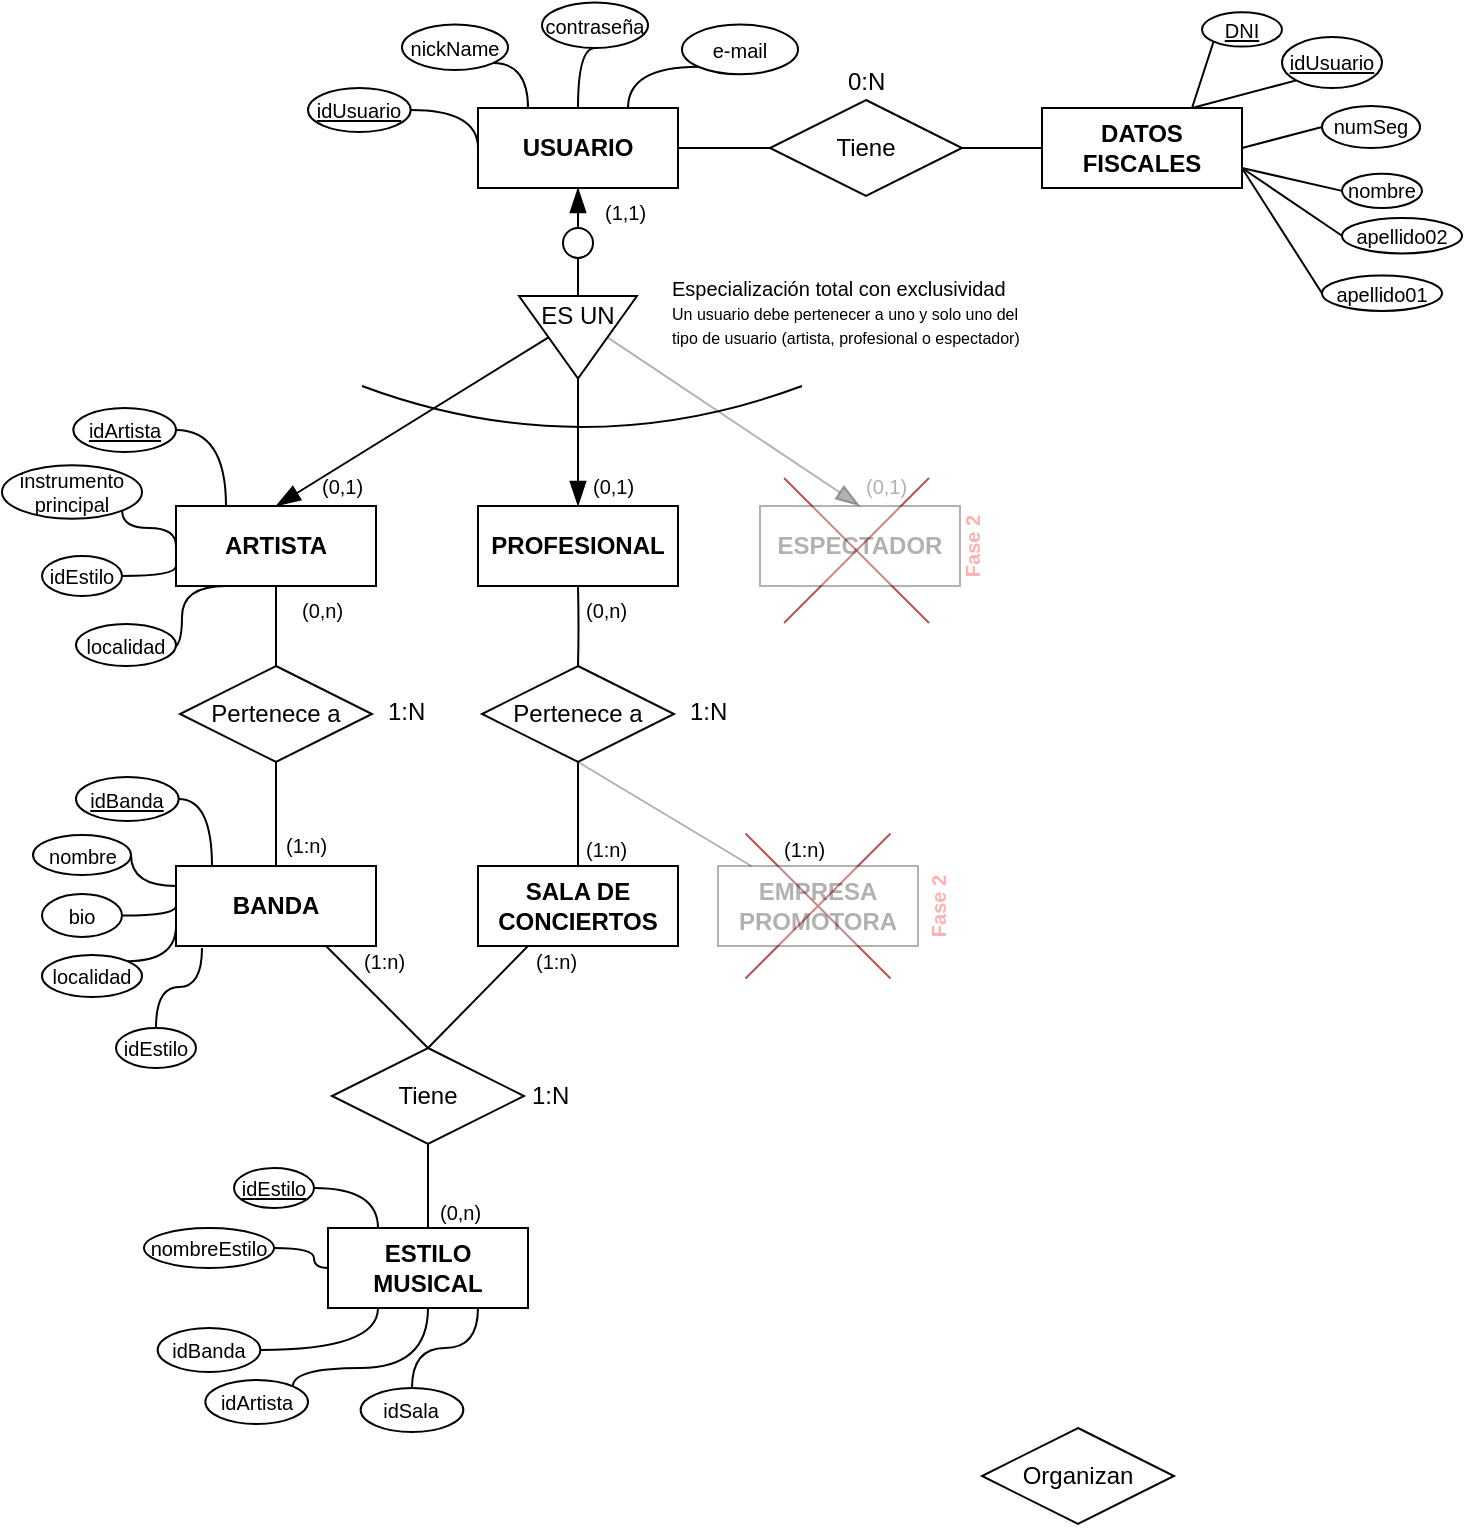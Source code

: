 <mxfile version="14.4.3" type="device"><diagram id="kA73rq3UbrbrJ2y4WX36" name="Página-1"><mxGraphModel dx="1086" dy="816" grid="1" gridSize="10" guides="1" tooltips="1" connect="1" arrows="1" fold="1" page="1" pageScale="1" pageWidth="827" pageHeight="1169" math="0" shadow="0"><root><mxCell id="0"/><mxCell id="1" parent="0"/><mxCell id="zawhq5DKMASF1Zy-AZzC-4" value="" style="shape=umlDestroy;strokeColor=#b85450;fillColor=#FF0000;strokeWidth=1;" parent="1" vertex="1"><mxGeometry x="401" y="255" width="72.5" height="72.5" as="geometry"/></mxCell><mxCell id="z0fIPWM9tn7xFBzED4TF-22" value="" style="shape=umlDestroy;strokeColor=#b85450;fillColor=#FF0000;strokeWidth=1;" parent="1" vertex="1"><mxGeometry x="381.75" y="432.75" width="72.5" height="72.5" as="geometry"/></mxCell><mxCell id="zDfjt7TRRJ79SVTRpYC5-22" value="" style="edgeStyle=orthogonalEdgeStyle;orthogonalLoop=1;jettySize=auto;html=1;endArrow=none;endFill=0;startArrow=blockThin;startFill=1;endSize=10;startSize=10;entryX=0.5;entryY=0;entryDx=0;entryDy=0;rounded=0;" parent="1" source="zDfjt7TRRJ79SVTRpYC5-2" target="5ZUB5LzsXJFcUnH5BHxF-18" edge="1"><mxGeometry relative="1" as="geometry"><mxPoint x="298" y="160" as="targetPoint"/></mxGeometry></mxCell><mxCell id="5ZUB5LzsXJFcUnH5BHxF-34" value="" style="edgeStyle=none;curved=1;orthogonalLoop=1;jettySize=auto;html=1;startArrow=none;startFill=0;startSize=10;endArrow=none;endFill=0;endSize=10;fontSize=10;" parent="1" source="zDfjt7TRRJ79SVTRpYC5-2" target="5ZUB5LzsXJFcUnH5BHxF-33" edge="1"><mxGeometry relative="1" as="geometry"/></mxCell><mxCell id="zDfjt7TRRJ79SVTRpYC5-2" value="USUARIO" style="whiteSpace=wrap;html=1;align=center;fontStyle=1" parent="1" vertex="1"><mxGeometry x="248" y="70" width="100" height="40" as="geometry"/></mxCell><mxCell id="zDfjt7TRRJ79SVTRpYC5-12" style="edgeStyle=orthogonalEdgeStyle;curved=1;orthogonalLoop=1;jettySize=auto;html=1;exitX=1;exitY=0.5;exitDx=0;exitDy=0;entryX=0;entryY=0.5;entryDx=0;entryDy=0;endArrow=none;endFill=0;" parent="1" source="zDfjt7TRRJ79SVTRpYC5-4" target="zDfjt7TRRJ79SVTRpYC5-2" edge="1"><mxGeometry relative="1" as="geometry"/></mxCell><mxCell id="zDfjt7TRRJ79SVTRpYC5-4" value="idUsuario" style="ellipse;whiteSpace=wrap;html=1;align=center;fontStyle=4;fontSize=10;" parent="1" vertex="1"><mxGeometry x="163" y="60" width="51.33" height="22" as="geometry"/></mxCell><mxCell id="zDfjt7TRRJ79SVTRpYC5-11" style="edgeStyle=orthogonalEdgeStyle;orthogonalLoop=1;jettySize=auto;html=1;exitX=1;exitY=1;exitDx=0;exitDy=0;entryX=0.25;entryY=0;entryDx=0;entryDy=0;endArrow=none;endFill=0;curved=1;" parent="1" source="zDfjt7TRRJ79SVTRpYC5-5" target="zDfjt7TRRJ79SVTRpYC5-2" edge="1"><mxGeometry relative="1" as="geometry"/></mxCell><mxCell id="zDfjt7TRRJ79SVTRpYC5-5" value="nickName" style="ellipse;whiteSpace=wrap;html=1;align=center;fontStyle=0;fontSize=10;" parent="1" vertex="1"><mxGeometry x="210" y="28.29" width="53" height="22.71" as="geometry"/></mxCell><mxCell id="zDfjt7TRRJ79SVTRpYC5-13" style="edgeStyle=orthogonalEdgeStyle;curved=1;orthogonalLoop=1;jettySize=auto;html=1;exitX=0.5;exitY=1;exitDx=0;exitDy=0;entryX=0.5;entryY=0;entryDx=0;entryDy=0;endArrow=none;endFill=0;" parent="1" source="zDfjt7TRRJ79SVTRpYC5-6" target="zDfjt7TRRJ79SVTRpYC5-2" edge="1"><mxGeometry relative="1" as="geometry"/></mxCell><mxCell id="zDfjt7TRRJ79SVTRpYC5-6" value="contraseña" style="ellipse;whiteSpace=wrap;html=1;align=center;fontStyle=0;fontSize=10;" parent="1" vertex="1"><mxGeometry x="280" y="17.29" width="53" height="22.71" as="geometry"/></mxCell><mxCell id="zDfjt7TRRJ79SVTRpYC5-14" style="edgeStyle=orthogonalEdgeStyle;curved=1;orthogonalLoop=1;jettySize=auto;html=1;exitX=0;exitY=1;exitDx=0;exitDy=0;entryX=0.75;entryY=0;entryDx=0;entryDy=0;endArrow=none;endFill=0;" parent="1" source="zDfjt7TRRJ79SVTRpYC5-10" target="zDfjt7TRRJ79SVTRpYC5-2" edge="1"><mxGeometry relative="1" as="geometry"/></mxCell><mxCell id="zDfjt7TRRJ79SVTRpYC5-10" value="e-mail" style="ellipse;whiteSpace=wrap;html=1;align=center;fontStyle=0;fontSize=10;" parent="1" vertex="1"><mxGeometry x="350" y="28.29" width="58" height="24.86" as="geometry"/></mxCell><mxCell id="zDfjt7TRRJ79SVTRpYC5-34" value="" style="edgeStyle=orthogonalEdgeStyle;curved=1;sketch=0;jumpStyle=sharp;orthogonalLoop=1;jettySize=auto;html=1;shadow=0;endArrow=none;endFill=0;" parent="1" source="zDfjt7TRRJ79SVTRpYC5-15" target="zDfjt7TRRJ79SVTRpYC5-31" edge="1"><mxGeometry relative="1" as="geometry"/></mxCell><mxCell id="zDfjt7TRRJ79SVTRpYC5-15" value="ARTISTA" style="whiteSpace=wrap;html=1;align=center;fontStyle=1" parent="1" vertex="1"><mxGeometry x="97" y="269" width="100" height="40" as="geometry"/></mxCell><mxCell id="z0fIPWM9tn7xFBzED4TF-3" style="edgeStyle=orthogonalEdgeStyle;orthogonalLoop=1;jettySize=auto;html=1;entryX=1;entryY=0.5;entryDx=0;entryDy=0;endArrow=none;endFill=0;exitX=0;exitY=0.25;exitDx=0;exitDy=0;curved=1;" parent="1" source="zDfjt7TRRJ79SVTRpYC5-16" target="5ZUB5LzsXJFcUnH5BHxF-48" edge="1"><mxGeometry relative="1" as="geometry"><mxPoint x="130" y="430" as="sourcePoint"/></mxGeometry></mxCell><mxCell id="zDfjt7TRRJ79SVTRpYC5-16" value="BANDA" style="whiteSpace=wrap;html=1;align=center;fontStyle=1" parent="1" vertex="1"><mxGeometry x="97" y="449" width="100" height="40" as="geometry"/></mxCell><mxCell id="zDfjt7TRRJ79SVTRpYC5-18" value="PROFESIONAL" style="whiteSpace=wrap;html=1;align=center;fontStyle=1" parent="1" vertex="1"><mxGeometry x="248" y="269" width="100" height="40" as="geometry"/></mxCell><mxCell id="zDfjt7TRRJ79SVTRpYC5-20" value="ESPECTADOR" style="whiteSpace=wrap;html=1;align=center;fontStyle=1;opacity=30;textOpacity=30;" parent="1" vertex="1"><mxGeometry x="389" y="269" width="100" height="40" as="geometry"/></mxCell><mxCell id="zDfjt7TRRJ79SVTRpYC5-23" value="" style="orthogonalLoop=1;jettySize=auto;html=1;endArrow=blockThin;endFill=1;jumpStyle=sharp;rounded=0;exitX=0;exitY=0;exitDx=29.5;exitDy=0;exitPerimeter=0;endSize=10;" parent="1" source="5ZUB5LzsXJFcUnH5BHxF-9" target="zDfjt7TRRJ79SVTRpYC5-18" edge="1"><mxGeometry relative="1" as="geometry"><mxPoint x="298" y="213.0" as="sourcePoint"/></mxGeometry></mxCell><mxCell id="zDfjt7TRRJ79SVTRpYC5-25" style="orthogonalLoop=1;jettySize=auto;html=1;endArrow=blockThin;endFill=1;exitX=0;exitY=0;exitDx=14.75;exitDy=20.65;jumpStyle=sharp;rounded=0;entryX=0.5;entryY=0;entryDx=0;entryDy=0;exitPerimeter=0;endSize=10;textOpacity=30;opacity=30;" parent="1" source="5ZUB5LzsXJFcUnH5BHxF-9" target="zDfjt7TRRJ79SVTRpYC5-20" edge="1"><mxGeometry relative="1" as="geometry"><mxPoint x="298" y="213.0" as="sourcePoint"/></mxGeometry></mxCell><mxCell id="zDfjt7TRRJ79SVTRpYC5-26" style="orthogonalLoop=1;jettySize=auto;html=1;endArrow=blockThin;endFill=1;jumpStyle=sharp;rounded=0;entryX=0.5;entryY=0;entryDx=0;entryDy=0;exitX=0;exitY=0;exitDx=44.25;exitDy=20.65;exitPerimeter=0;endSize=10;" parent="1" source="5ZUB5LzsXJFcUnH5BHxF-9" target="zDfjt7TRRJ79SVTRpYC5-15" edge="1"><mxGeometry relative="1" as="geometry"><mxPoint x="270" y="199" as="sourcePoint"/></mxGeometry></mxCell><mxCell id="zDfjt7TRRJ79SVTRpYC5-35" value="" style="edgeStyle=orthogonalEdgeStyle;curved=1;sketch=0;jumpStyle=sharp;orthogonalLoop=1;jettySize=auto;html=1;shadow=0;endArrow=none;endFill=0;" parent="1" source="zDfjt7TRRJ79SVTRpYC5-31" target="zDfjt7TRRJ79SVTRpYC5-16" edge="1"><mxGeometry relative="1" as="geometry"/></mxCell><mxCell id="zDfjt7TRRJ79SVTRpYC5-31" value="Pertenece a" style="shape=rhombus;perimeter=rhombusPerimeter;whiteSpace=wrap;html=1;align=center;gradientColor=none;" parent="1" vertex="1"><mxGeometry x="99" y="349" width="96" height="48" as="geometry"/></mxCell><mxCell id="zDfjt7TRRJ79SVTRpYC5-36" value="1:N" style="text;strokeColor=none;fillColor=none;spacingLeft=4;spacingRight=4;overflow=hidden;rotatable=0;points=[[0,0.5],[1,0.5]];portConstraint=eastwest;fontSize=12;" parent="1" vertex="1"><mxGeometry x="197" y="358" width="40" height="30" as="geometry"/></mxCell><mxCell id="zDfjt7TRRJ79SVTRpYC5-48" value="" style="edgeStyle=none;rounded=0;sketch=0;jumpStyle=sharp;orthogonalLoop=1;jettySize=auto;html=1;shadow=0;endArrow=none;endFill=0;fontSize=10;" parent="1" source="zDfjt7TRRJ79SVTRpYC5-37" target="zDfjt7TRRJ79SVTRpYC5-15" edge="1"><mxGeometry relative="1" as="geometry"/></mxCell><mxCell id="zDfjt7TRRJ79SVTRpYC5-37" value="(0,n)" style="text;strokeColor=none;fillColor=none;spacingLeft=4;spacingRight=4;overflow=hidden;rotatable=0;points=[[0,0.5],[1,0.5]];portConstraint=eastwest;fontSize=10;" parent="1" vertex="1"><mxGeometry x="154" y="309" width="40" height="30" as="geometry"/></mxCell><mxCell id="zDfjt7TRRJ79SVTRpYC5-38" value="(1:n)" style="text;strokeColor=none;fillColor=none;spacingLeft=4;spacingRight=4;overflow=hidden;rotatable=0;points=[[0,0.5],[1,0.5]];portConstraint=eastwest;fontSize=10;" parent="1" vertex="1"><mxGeometry x="146" y="426.5" width="40" height="30" as="geometry"/></mxCell><mxCell id="zDfjt7TRRJ79SVTRpYC5-39" value="" style="edgeStyle=orthogonalEdgeStyle;curved=1;sketch=0;jumpStyle=sharp;orthogonalLoop=1;jettySize=auto;html=1;shadow=0;endArrow=none;endFill=0;" parent="1" target="zDfjt7TRRJ79SVTRpYC5-42" edge="1"><mxGeometry relative="1" as="geometry"><mxPoint x="298" y="309" as="sourcePoint"/></mxGeometry></mxCell><mxCell id="z0fIPWM9tn7xFBzED4TF-18" style="edgeStyle=none;rounded=0;orthogonalLoop=1;jettySize=auto;html=1;exitX=0.25;exitY=1;exitDx=0;exitDy=0;endArrow=none;endFill=0;entryX=0.5;entryY=0;entryDx=0;entryDy=0;" parent="1" source="zDfjt7TRRJ79SVTRpYC5-40" target="z0fIPWM9tn7xFBzED4TF-15" edge="1"><mxGeometry relative="1" as="geometry"/></mxCell><mxCell id="zDfjt7TRRJ79SVTRpYC5-40" value="SALA DE CONCIERTOS" style="whiteSpace=wrap;html=1;align=center;fontStyle=1" parent="1" vertex="1"><mxGeometry x="248" y="449" width="100" height="40" as="geometry"/></mxCell><mxCell id="zDfjt7TRRJ79SVTRpYC5-41" value="" style="sketch=0;jumpStyle=sharp;orthogonalLoop=1;jettySize=auto;html=1;shadow=0;endArrow=none;endFill=0;rounded=0;exitX=0.5;exitY=1;exitDx=0;exitDy=0;" parent="1" source="zDfjt7TRRJ79SVTRpYC5-42" target="zDfjt7TRRJ79SVTRpYC5-40" edge="1"><mxGeometry relative="1" as="geometry"/></mxCell><mxCell id="zDfjt7TRRJ79SVTRpYC5-42" value="Pertenece a" style="shape=rhombus;perimeter=rhombusPerimeter;whiteSpace=wrap;html=1;align=center;gradientColor=none;" parent="1" vertex="1"><mxGeometry x="250" y="349" width="96" height="48" as="geometry"/></mxCell><mxCell id="zDfjt7TRRJ79SVTRpYC5-43" value="1:N" style="text;strokeColor=none;fillColor=none;spacingLeft=4;spacingRight=4;overflow=hidden;rotatable=0;points=[[0,0.5],[1,0.5]];portConstraint=eastwest;fontSize=12;" parent="1" vertex="1"><mxGeometry x="348" y="358" width="40" height="30" as="geometry"/></mxCell><mxCell id="zDfjt7TRRJ79SVTRpYC5-46" value="" style="edgeStyle=none;rounded=0;sketch=0;jumpStyle=sharp;orthogonalLoop=1;jettySize=auto;html=1;shadow=0;endArrow=none;endFill=0;fontSize=10;" parent="1" source="zDfjt7TRRJ79SVTRpYC5-44" target="zDfjt7TRRJ79SVTRpYC5-18" edge="1"><mxGeometry relative="1" as="geometry"/></mxCell><mxCell id="zDfjt7TRRJ79SVTRpYC5-44" value="(0,n)" style="text;strokeColor=none;fillColor=none;spacingLeft=4;spacingRight=4;overflow=hidden;rotatable=0;points=[[0,0.5],[1,0.5]];portConstraint=eastwest;fontSize=10;" parent="1" vertex="1"><mxGeometry x="296" y="309" width="40" height="30" as="geometry"/></mxCell><mxCell id="zDfjt7TRRJ79SVTRpYC5-45" value="(1:n)" style="text;strokeColor=none;fillColor=none;spacingLeft=4;spacingRight=4;overflow=hidden;rotatable=0;points=[[0,0.5],[1,0.5]];portConstraint=eastwest;fontSize=10;" parent="1" vertex="1"><mxGeometry x="296" y="428.5" width="40" height="30" as="geometry"/></mxCell><mxCell id="5ZUB5LzsXJFcUnH5BHxF-1" value="EMPRESA&lt;br&gt;PROMOTORA" style="whiteSpace=wrap;html=1;align=center;fontStyle=1;textOpacity=30;opacity=30;" parent="1" vertex="1"><mxGeometry x="368" y="449" width="100" height="40" as="geometry"/></mxCell><mxCell id="5ZUB5LzsXJFcUnH5BHxF-2" value="" style="sketch=0;jumpStyle=sharp;orthogonalLoop=1;jettySize=auto;html=1;shadow=0;endArrow=none;endFill=0;exitX=0.5;exitY=1;exitDx=0;exitDy=0;rounded=0;opacity=30;" parent="1" source="zDfjt7TRRJ79SVTRpYC5-42" target="5ZUB5LzsXJFcUnH5BHxF-1" edge="1"><mxGeometry relative="1" as="geometry"><mxPoint x="448" y="397" as="sourcePoint"/></mxGeometry></mxCell><mxCell id="5ZUB5LzsXJFcUnH5BHxF-3" value="(1:n)" style="text;strokeColor=none;fillColor=none;spacingLeft=4;spacingRight=4;overflow=hidden;rotatable=0;points=[[0,0.5],[1,0.5]];portConstraint=eastwest;fontSize=10;" parent="1" vertex="1"><mxGeometry x="395" y="428.5" width="40" height="30" as="geometry"/></mxCell><mxCell id="z0fIPWM9tn7xFBzED4TF-27" style="edgeStyle=orthogonalEdgeStyle;orthogonalLoop=1;jettySize=auto;html=1;exitX=1;exitY=1;exitDx=0;exitDy=0;entryX=0;entryY=0.5;entryDx=0;entryDy=0;endArrow=none;endFill=0;fontSize=10;fontColor=#FF0000;curved=1;" parent="1" source="5ZUB5LzsXJFcUnH5BHxF-12" target="zDfjt7TRRJ79SVTRpYC5-15" edge="1"><mxGeometry relative="1" as="geometry"><Array as="points"><mxPoint x="70" y="280"/><mxPoint x="97" y="280"/></Array></mxGeometry></mxCell><mxCell id="5ZUB5LzsXJFcUnH5BHxF-12" value="instrumento&lt;br&gt;principal" style="ellipse;whiteSpace=wrap;html=1;align=center;fontStyle=0;fontSize=10;" parent="1" vertex="1"><mxGeometry x="10" y="248.65" width="70" height="26.71" as="geometry"/></mxCell><mxCell id="5ZUB5LzsXJFcUnH5BHxF-42" style="orthogonalLoop=1;jettySize=auto;html=1;exitX=0;exitY=0.5;exitDx=0;exitDy=0;entryX=1;entryY=0.75;entryDx=0;entryDy=0;startArrow=none;startFill=0;startSize=10;endArrow=none;endFill=0;endSize=10;fontSize=10;" parent="1" source="5ZUB5LzsXJFcUnH5BHxF-13" target="5ZUB5LzsXJFcUnH5BHxF-31" edge="1"><mxGeometry relative="1" as="geometry"/></mxCell><mxCell id="5ZUB5LzsXJFcUnH5BHxF-13" value="nombre" style="ellipse;whiteSpace=wrap;html=1;align=center;fontStyle=0;fontSize=10;" parent="1" vertex="1"><mxGeometry x="680" y="102.86" width="40" height="17.14" as="geometry"/></mxCell><mxCell id="5ZUB5LzsXJFcUnH5BHxF-44" style="orthogonalLoop=1;jettySize=auto;html=1;exitX=0;exitY=0.5;exitDx=0;exitDy=0;entryX=1;entryY=0.75;entryDx=0;entryDy=0;startArrow=none;startFill=0;startSize=10;endArrow=none;endFill=0;endSize=10;fontSize=10;" parent="1" source="5ZUB5LzsXJFcUnH5BHxF-14" target="5ZUB5LzsXJFcUnH5BHxF-31" edge="1"><mxGeometry relative="1" as="geometry"/></mxCell><mxCell id="5ZUB5LzsXJFcUnH5BHxF-14" value="apellido01" style="ellipse;whiteSpace=wrap;html=1;align=center;fontStyle=0;fontSize=10;" parent="1" vertex="1"><mxGeometry x="670" y="153.79" width="60" height="17.71" as="geometry"/></mxCell><mxCell id="5ZUB5LzsXJFcUnH5BHxF-40" style="orthogonalLoop=1;jettySize=auto;html=1;exitX=0;exitY=1;exitDx=0;exitDy=0;startArrow=none;startFill=0;startSize=10;endArrow=none;endFill=0;endSize=10;fontSize=10;entryX=0.75;entryY=0;entryDx=0;entryDy=0;" parent="1" source="5ZUB5LzsXJFcUnH5BHxF-16" target="5ZUB5LzsXJFcUnH5BHxF-31" edge="1"><mxGeometry relative="1" as="geometry"/></mxCell><mxCell id="5ZUB5LzsXJFcUnH5BHxF-16" value="DNI" style="ellipse;whiteSpace=wrap;html=1;align=center;fontStyle=4;fontSize=10;" parent="1" vertex="1"><mxGeometry x="610" y="22.15" width="40" height="17.14" as="geometry"/></mxCell><mxCell id="5ZUB5LzsXJFcUnH5BHxF-39" style="orthogonalLoop=1;jettySize=auto;html=1;exitX=0;exitY=0.5;exitDx=0;exitDy=0;entryX=1;entryY=0.5;entryDx=0;entryDy=0;startArrow=none;startFill=0;startSize=10;endArrow=none;endFill=0;endSize=10;fontSize=10;" parent="1" source="5ZUB5LzsXJFcUnH5BHxF-17" target="5ZUB5LzsXJFcUnH5BHxF-31" edge="1"><mxGeometry relative="1" as="geometry"/></mxCell><mxCell id="5ZUB5LzsXJFcUnH5BHxF-17" value="numSeg" style="ellipse;whiteSpace=wrap;html=1;align=center;fontStyle=0;fontSize=10;" parent="1" vertex="1"><mxGeometry x="670" y="68.99" width="49.03" height="21.01" as="geometry"/></mxCell><mxCell id="5ZUB5LzsXJFcUnH5BHxF-20" value="" style="edgeStyle=none;rounded=0;orthogonalLoop=1;jettySize=auto;html=1;startArrow=none;startFill=0;startSize=10;endArrow=none;endFill=0;endSize=10;fontSize=10;" parent="1" source="5ZUB5LzsXJFcUnH5BHxF-18" target="5ZUB5LzsXJFcUnH5BHxF-9" edge="1"><mxGeometry relative="1" as="geometry"/></mxCell><mxCell id="5ZUB5LzsXJFcUnH5BHxF-18" value="" style="ellipse;whiteSpace=wrap;html=1;fontSize=10;align=center;" parent="1" vertex="1"><mxGeometry x="290.5" y="130" width="15" height="15" as="geometry"/></mxCell><mxCell id="5ZUB5LzsXJFcUnH5BHxF-23" value="&lt;font style=&quot;font-size: 10px&quot;&gt;Especialización total con exclusividad&lt;/font&gt;&lt;br&gt;&lt;font style=&quot;font-size: 8px ; line-height: 110%&quot;&gt;Un usuario debe pertenecer a uno y solo uno del tipo de usuario (artista, profesional o espectador)&lt;/font&gt;" style="text;strokeColor=none;fillColor=none;spacing=5;spacingTop=0;overflow=hidden;rounded=0;fontSize=10;align=left;whiteSpace=wrap;html=1;" parent="1" vertex="1"><mxGeometry x="340" y="145" width="190" height="50" as="geometry"/></mxCell><mxCell id="5ZUB5LzsXJFcUnH5BHxF-24" value="" style="endArrow=none;html=1;fontSize=10;curved=1;" parent="1" edge="1"><mxGeometry width="50" height="50" relative="1" as="geometry"><mxPoint x="190" y="209" as="sourcePoint"/><mxPoint x="410" y="209" as="targetPoint"/><Array as="points"><mxPoint x="300" y="250"/></Array></mxGeometry></mxCell><mxCell id="5ZUB5LzsXJFcUnH5BHxF-25" value="(0,1)" style="text;strokeColor=none;fillColor=none;spacingLeft=4;spacingRight=4;overflow=hidden;rotatable=0;points=[[0,0.5],[1,0.5]];portConstraint=eastwest;fontSize=10;" parent="1" vertex="1"><mxGeometry x="164" y="247" width="40" height="30" as="geometry"/></mxCell><mxCell id="5ZUB5LzsXJFcUnH5BHxF-26" value="(0,1)" style="text;strokeColor=none;fillColor=none;spacingLeft=4;spacingRight=4;overflow=hidden;rotatable=0;points=[[0,0.5],[1,0.5]];portConstraint=eastwest;fontSize=10;" parent="1" vertex="1"><mxGeometry x="299.5" y="247" width="40" height="30" as="geometry"/></mxCell><mxCell id="5ZUB5LzsXJFcUnH5BHxF-27" value="(0,1)" style="text;strokeColor=none;fillColor=none;spacingLeft=4;spacingRight=4;overflow=hidden;rotatable=0;points=[[0,0.5],[1,0.5]];portConstraint=eastwest;fontSize=10;textOpacity=30;opacity=30;" parent="1" vertex="1"><mxGeometry x="436" y="247" width="40" height="30" as="geometry"/></mxCell><mxCell id="5ZUB5LzsXJFcUnH5BHxF-28" value="(1,1)" style="text;strokeColor=none;fillColor=none;spacingLeft=4;spacingRight=4;overflow=hidden;rotatable=0;points=[[0,0.5],[1,0.5]];portConstraint=eastwest;fontSize=10;" parent="1" vertex="1"><mxGeometry x="305.5" y="110" width="40" height="30" as="geometry"/></mxCell><mxCell id="5ZUB5LzsXJFcUnH5BHxF-29" value="" style="group" parent="1" vertex="1" connectable="0"><mxGeometry x="268.5" y="160" width="59" height="45.3" as="geometry"/></mxCell><mxCell id="5ZUB5LzsXJFcUnH5BHxF-9" value="" style="verticalLabelPosition=bottom;verticalAlign=top;html=1;shape=mxgraph.basic.acute_triangle;dx=0.5;rotation=-180;" parent="5ZUB5LzsXJFcUnH5BHxF-29" vertex="1"><mxGeometry y="4" width="59" height="41.3" as="geometry"/></mxCell><mxCell id="5ZUB5LzsXJFcUnH5BHxF-10" value="ES UN" style="text;strokeColor=none;fillColor=none;spacingLeft=4;spacingRight=4;overflow=hidden;rotatable=0;points=[[0,0.5],[1,0.5]];portConstraint=eastwest;fontSize=12;align=center;" parent="5ZUB5LzsXJFcUnH5BHxF-29" vertex="1"><mxGeometry x="3.5" width="52" height="21" as="geometry"/></mxCell><mxCell id="5ZUB5LzsXJFcUnH5BHxF-43" style="orthogonalLoop=1;jettySize=auto;html=1;exitX=0;exitY=0.5;exitDx=0;exitDy=0;entryX=1;entryY=0.75;entryDx=0;entryDy=0;startArrow=none;startFill=0;startSize=10;endArrow=none;endFill=0;endSize=10;fontSize=10;" parent="1" source="5ZUB5LzsXJFcUnH5BHxF-30" target="5ZUB5LzsXJFcUnH5BHxF-31" edge="1"><mxGeometry relative="1" as="geometry"/></mxCell><mxCell id="5ZUB5LzsXJFcUnH5BHxF-30" value="apellido02" style="ellipse;whiteSpace=wrap;html=1;align=center;fontStyle=0;fontSize=10;" parent="1" vertex="1"><mxGeometry x="680" y="125.0" width="60" height="17.71" as="geometry"/></mxCell><mxCell id="5ZUB5LzsXJFcUnH5BHxF-31" value="DATOS&lt;br&gt;FISCALES" style="whiteSpace=wrap;html=1;align=center;fontStyle=1" parent="1" vertex="1"><mxGeometry x="530" y="70" width="100" height="40" as="geometry"/></mxCell><mxCell id="5ZUB5LzsXJFcUnH5BHxF-35" value="" style="edgeStyle=none;curved=1;orthogonalLoop=1;jettySize=auto;html=1;startArrow=none;startFill=0;startSize=10;endArrow=none;endFill=0;endSize=10;fontSize=10;" parent="1" source="5ZUB5LzsXJFcUnH5BHxF-33" target="5ZUB5LzsXJFcUnH5BHxF-31" edge="1"><mxGeometry relative="1" as="geometry"/></mxCell><mxCell id="5ZUB5LzsXJFcUnH5BHxF-33" value="Tiene" style="shape=rhombus;perimeter=rhombusPerimeter;whiteSpace=wrap;html=1;align=center;gradientColor=none;" parent="1" vertex="1"><mxGeometry x="394" y="66" width="96" height="48" as="geometry"/></mxCell><mxCell id="5ZUB5LzsXJFcUnH5BHxF-36" value="0:N" style="text;strokeColor=none;fillColor=none;spacingLeft=4;spacingRight=4;overflow=hidden;rotatable=0;points=[[0,0.5],[1,0.5]];portConstraint=eastwest;fontSize=12;" parent="1" vertex="1"><mxGeometry x="427" y="43" width="40" height="30" as="geometry"/></mxCell><mxCell id="5ZUB5LzsXJFcUnH5BHxF-41" style="orthogonalLoop=1;jettySize=auto;html=1;exitX=0;exitY=1;exitDx=0;exitDy=0;entryX=0.75;entryY=0;entryDx=0;entryDy=0;startArrow=none;startFill=0;startSize=10;endArrow=none;endFill=0;endSize=10;fontSize=10;" parent="1" source="5ZUB5LzsXJFcUnH5BHxF-37" target="5ZUB5LzsXJFcUnH5BHxF-31" edge="1"><mxGeometry relative="1" as="geometry"/></mxCell><mxCell id="5ZUB5LzsXJFcUnH5BHxF-37" value="idUsuario" style="ellipse;whiteSpace=wrap;html=1;align=center;fontStyle=4;fontSize=10;" parent="1" vertex="1"><mxGeometry x="650" y="34.56" width="50" height="25.44" as="geometry"/></mxCell><mxCell id="5ZUB5LzsXJFcUnH5BHxF-47" value="Organizan" style="shape=rhombus;perimeter=rhombusPerimeter;whiteSpace=wrap;html=1;align=center;gradientColor=none;" parent="1" vertex="1"><mxGeometry x="500" y="730" width="96" height="48" as="geometry"/></mxCell><mxCell id="5ZUB5LzsXJFcUnH5BHxF-48" value="nombre" style="ellipse;whiteSpace=wrap;html=1;align=center;fontStyle=0;fontSize=10;" parent="1" vertex="1"><mxGeometry x="25.5" y="433.5" width="49" height="20" as="geometry"/></mxCell><mxCell id="z0fIPWM9tn7xFBzED4TF-4" style="edgeStyle=orthogonalEdgeStyle;curved=1;orthogonalLoop=1;jettySize=auto;html=1;exitX=1;exitY=0.5;exitDx=0;exitDy=0;endArrow=none;endFill=0;entryX=0;entryY=0.5;entryDx=0;entryDy=0;" parent="1" source="zawhq5DKMASF1Zy-AZzC-1" target="zDfjt7TRRJ79SVTRpYC5-16" edge="1"><mxGeometry relative="1" as="geometry"><mxPoint x="74" y="459" as="targetPoint"/></mxGeometry></mxCell><mxCell id="zawhq5DKMASF1Zy-AZzC-1" value="bio" style="ellipse;whiteSpace=wrap;html=1;align=center;fontStyle=0;fontSize=10;" parent="1" vertex="1"><mxGeometry x="30" y="463" width="40" height="21.5" as="geometry"/></mxCell><mxCell id="z0fIPWM9tn7xFBzED4TF-5" style="edgeStyle=orthogonalEdgeStyle;orthogonalLoop=1;jettySize=auto;html=1;exitX=1;exitY=0;exitDx=0;exitDy=0;endArrow=none;endFill=0;rounded=1;curved=1;entryX=0;entryY=0.75;entryDx=0;entryDy=0;" parent="1" source="zawhq5DKMASF1Zy-AZzC-2" target="zDfjt7TRRJ79SVTRpYC5-16" edge="1"><mxGeometry relative="1" as="geometry"><mxPoint x="90" y="490" as="targetPoint"/></mxGeometry></mxCell><mxCell id="zawhq5DKMASF1Zy-AZzC-2" value="localidad" style="ellipse;whiteSpace=wrap;html=1;align=center;fontStyle=0;fontSize=10;" parent="1" vertex="1"><mxGeometry x="30" y="493.5" width="50" height="21" as="geometry"/></mxCell><mxCell id="z0fIPWM9tn7xFBzED4TF-6" style="edgeStyle=orthogonalEdgeStyle;curved=1;orthogonalLoop=1;jettySize=auto;html=1;exitX=0.5;exitY=0;exitDx=0;exitDy=0;entryX=0.13;entryY=1.025;entryDx=0;entryDy=0;entryPerimeter=0;endArrow=none;endFill=0;" parent="1" source="zawhq5DKMASF1Zy-AZzC-3" target="zDfjt7TRRJ79SVTRpYC5-16" edge="1"><mxGeometry relative="1" as="geometry"/></mxCell><mxCell id="zawhq5DKMASF1Zy-AZzC-3" value="idEstilo" style="ellipse;whiteSpace=wrap;html=1;align=center;fontStyle=0;fontSize=10;" parent="1" vertex="1"><mxGeometry x="67" y="530" width="40" height="20" as="geometry"/></mxCell><mxCell id="z0fIPWM9tn7xFBzED4TF-8" value="ESTILO&lt;br&gt;MUSICAL" style="whiteSpace=wrap;html=1;align=center;fontStyle=1" parent="1" vertex="1"><mxGeometry x="173" y="630" width="100" height="40" as="geometry"/></mxCell><mxCell id="z0fIPWM9tn7xFBzED4TF-12" style="edgeStyle=orthogonalEdgeStyle;curved=1;orthogonalLoop=1;jettySize=auto;html=1;exitX=1;exitY=0.5;exitDx=0;exitDy=0;entryX=0.25;entryY=0;entryDx=0;entryDy=0;endArrow=none;endFill=0;" parent="1" source="z0fIPWM9tn7xFBzED4TF-9" target="z0fIPWM9tn7xFBzED4TF-8" edge="1"><mxGeometry relative="1" as="geometry"/></mxCell><mxCell id="z0fIPWM9tn7xFBzED4TF-9" value="idEstilo" style="ellipse;whiteSpace=wrap;html=1;align=center;fontStyle=4;fontSize=10;" parent="1" vertex="1"><mxGeometry x="126" y="600" width="40" height="20" as="geometry"/></mxCell><mxCell id="z0fIPWM9tn7xFBzED4TF-11" value="" style="edgeStyle=orthogonalEdgeStyle;curved=1;orthogonalLoop=1;jettySize=auto;html=1;endArrow=none;endFill=0;" parent="1" source="z0fIPWM9tn7xFBzED4TF-10" target="z0fIPWM9tn7xFBzED4TF-8" edge="1"><mxGeometry relative="1" as="geometry"/></mxCell><mxCell id="z0fIPWM9tn7xFBzED4TF-10" value="nombreEstilo" style="ellipse;whiteSpace=wrap;html=1;align=center;fontStyle=0;fontSize=10;" parent="1" vertex="1"><mxGeometry x="81" y="630" width="65" height="20" as="geometry"/></mxCell><mxCell id="z0fIPWM9tn7xFBzED4TF-14" style="edgeStyle=orthogonalEdgeStyle;curved=1;orthogonalLoop=1;jettySize=auto;html=1;exitX=1;exitY=0.5;exitDx=0;exitDy=0;entryX=0;entryY=0.75;entryDx=0;entryDy=0;endArrow=none;endFill=0;" parent="1" source="z0fIPWM9tn7xFBzED4TF-13" target="zDfjt7TRRJ79SVTRpYC5-15" edge="1"><mxGeometry relative="1" as="geometry"/></mxCell><mxCell id="z0fIPWM9tn7xFBzED4TF-13" value="idEstilo" style="ellipse;whiteSpace=wrap;html=1;align=center;fontStyle=0;fontSize=10;" parent="1" vertex="1"><mxGeometry x="30" y="294" width="40" height="20" as="geometry"/></mxCell><mxCell id="z0fIPWM9tn7xFBzED4TF-16" value="" style="orthogonalLoop=1;jettySize=auto;html=1;endArrow=none;endFill=0;entryX=0.75;entryY=1;entryDx=0;entryDy=0;rounded=0;exitX=0.5;exitY=0;exitDx=0;exitDy=0;" parent="1" source="z0fIPWM9tn7xFBzED4TF-15" target="zDfjt7TRRJ79SVTRpYC5-16" edge="1"><mxGeometry relative="1" as="geometry"/></mxCell><mxCell id="z0fIPWM9tn7xFBzED4TF-17" value="" style="edgeStyle=orthogonalEdgeStyle;orthogonalLoop=1;jettySize=auto;html=1;endArrow=none;endFill=0;rounded=0;" parent="1" source="z0fIPWM9tn7xFBzED4TF-15" target="z0fIPWM9tn7xFBzED4TF-8" edge="1"><mxGeometry relative="1" as="geometry"/></mxCell><mxCell id="z0fIPWM9tn7xFBzED4TF-15" value="Tiene" style="shape=rhombus;perimeter=rhombusPerimeter;whiteSpace=wrap;html=1;align=center;gradientColor=none;" parent="1" vertex="1"><mxGeometry x="175" y="540" width="96" height="48" as="geometry"/></mxCell><mxCell id="z0fIPWM9tn7xFBzED4TF-19" value="1:N" style="text;strokeColor=none;fillColor=none;spacingLeft=4;spacingRight=4;overflow=hidden;rotatable=0;points=[[0,0.5],[1,0.5]];portConstraint=eastwest;fontSize=12;" parent="1" vertex="1"><mxGeometry x="269" y="550" width="40" height="30" as="geometry"/></mxCell><mxCell id="z0fIPWM9tn7xFBzED4TF-20" value="(1:n)" style="text;strokeColor=none;fillColor=none;spacingLeft=4;spacingRight=4;overflow=hidden;rotatable=0;points=[[0,0.5],[1,0.5]];portConstraint=eastwest;fontSize=10;" parent="1" vertex="1"><mxGeometry x="271" y="484.5" width="40" height="30" as="geometry"/></mxCell><mxCell id="z0fIPWM9tn7xFBzED4TF-21" value="(1:n)" style="text;strokeColor=none;fillColor=none;spacingLeft=4;spacingRight=4;overflow=hidden;rotatable=0;points=[[0,0.5],[1,0.5]];portConstraint=eastwest;fontSize=10;" parent="1" vertex="1"><mxGeometry x="185" y="484.5" width="40" height="30" as="geometry"/></mxCell><mxCell id="z0fIPWM9tn7xFBzED4TF-23" value="Fase 2" style="text;overflow=hidden;fontSize=10;align=center;whiteSpace=wrap;html=1;verticalAlign=middle;horizontal=0;fontStyle=1;textOpacity=30;opacity=30;fontColor=#FF0000;" parent="1" vertex="1"><mxGeometry x="486" y="264" width="18" height="50" as="geometry"/></mxCell><mxCell id="z0fIPWM9tn7xFBzED4TF-24" value="Fase 2" style="text;overflow=hidden;fontSize=10;align=center;whiteSpace=wrap;html=1;verticalAlign=middle;horizontal=0;fontStyle=1;textOpacity=30;opacity=30;fontColor=#FF0000;" parent="1" vertex="1"><mxGeometry x="469" y="444" width="18" height="50" as="geometry"/></mxCell><mxCell id="z0fIPWM9tn7xFBzED4TF-25" value="(0,n)" style="text;strokeColor=none;fillColor=none;spacingLeft=4;spacingRight=4;overflow=hidden;rotatable=0;points=[[0,0.5],[1,0.5]];portConstraint=eastwest;fontSize=10;" parent="1" vertex="1"><mxGeometry x="223" y="610" width="40" height="30" as="geometry"/></mxCell><mxCell id="z0fIPWM9tn7xFBzED4TF-29" style="edgeStyle=orthogonalEdgeStyle;orthogonalLoop=1;jettySize=auto;html=1;exitX=1;exitY=0;exitDx=0;exitDy=0;endArrow=none;endFill=0;fontSize=10;fontColor=#FF0000;entryX=0.25;entryY=1;entryDx=0;entryDy=0;curved=1;" parent="1" source="z0fIPWM9tn7xFBzED4TF-26" target="zDfjt7TRRJ79SVTRpYC5-15" edge="1"><mxGeometry relative="1" as="geometry"><Array as="points"><mxPoint x="100" y="340"/><mxPoint x="100" y="309"/></Array></mxGeometry></mxCell><mxCell id="z0fIPWM9tn7xFBzED4TF-26" value="localidad" style="ellipse;whiteSpace=wrap;html=1;align=center;fontStyle=0;fontSize=10;" parent="1" vertex="1"><mxGeometry x="47" y="328" width="50" height="21" as="geometry"/></mxCell><mxCell id="g-Arr_R71R_ITWgBV6nY-4" style="edgeStyle=orthogonalEdgeStyle;curved=1;rounded=1;orthogonalLoop=1;jettySize=auto;html=1;exitX=1;exitY=0.5;exitDx=0;exitDy=0;entryX=0.18;entryY=0.004;entryDx=0;entryDy=0;entryPerimeter=0;endArrow=none;endFill=0;" edge="1" parent="1" source="g-Arr_R71R_ITWgBV6nY-3" target="zDfjt7TRRJ79SVTRpYC5-16"><mxGeometry relative="1" as="geometry"/></mxCell><mxCell id="g-Arr_R71R_ITWgBV6nY-3" value="idBanda" style="ellipse;whiteSpace=wrap;html=1;align=center;fontStyle=4;fontSize=10;" vertex="1" parent="1"><mxGeometry x="47" y="404.5" width="51.33" height="22" as="geometry"/></mxCell><mxCell id="g-Arr_R71R_ITWgBV6nY-6" style="edgeStyle=orthogonalEdgeStyle;curved=1;rounded=1;orthogonalLoop=1;jettySize=auto;html=1;exitX=1;exitY=0.5;exitDx=0;exitDy=0;entryX=0.25;entryY=0;entryDx=0;entryDy=0;endArrow=none;endFill=0;" edge="1" parent="1" source="g-Arr_R71R_ITWgBV6nY-5" target="zDfjt7TRRJ79SVTRpYC5-15"><mxGeometry relative="1" as="geometry"/></mxCell><mxCell id="g-Arr_R71R_ITWgBV6nY-5" value="idArtista" style="ellipse;whiteSpace=wrap;html=1;align=center;fontStyle=4;fontSize=10;" vertex="1" parent="1"><mxGeometry x="45.67" y="220" width="51.33" height="22" as="geometry"/></mxCell><mxCell id="g-Arr_R71R_ITWgBV6nY-10" style="edgeStyle=orthogonalEdgeStyle;curved=1;rounded=1;orthogonalLoop=1;jettySize=auto;html=1;exitX=1;exitY=0.5;exitDx=0;exitDy=0;entryX=0.25;entryY=1;entryDx=0;entryDy=0;endArrow=none;endFill=0;" edge="1" parent="1" source="g-Arr_R71R_ITWgBV6nY-7" target="z0fIPWM9tn7xFBzED4TF-8"><mxGeometry relative="1" as="geometry"/></mxCell><mxCell id="g-Arr_R71R_ITWgBV6nY-7" value="idBanda" style="ellipse;whiteSpace=wrap;html=1;align=center;fontStyle=0;fontSize=10;" vertex="1" parent="1"><mxGeometry x="87.83" y="680" width="51.33" height="22" as="geometry"/></mxCell><mxCell id="g-Arr_R71R_ITWgBV6nY-11" style="edgeStyle=orthogonalEdgeStyle;rounded=1;orthogonalLoop=1;jettySize=auto;html=1;exitX=1;exitY=0;exitDx=0;exitDy=0;entryX=0.5;entryY=1;entryDx=0;entryDy=0;endArrow=none;endFill=0;curved=1;" edge="1" parent="1" source="g-Arr_R71R_ITWgBV6nY-8" target="z0fIPWM9tn7xFBzED4TF-8"><mxGeometry relative="1" as="geometry"><Array as="points"><mxPoint x="156" y="700"/><mxPoint x="223" y="700"/></Array></mxGeometry></mxCell><mxCell id="g-Arr_R71R_ITWgBV6nY-8" value="idArtista" style="ellipse;whiteSpace=wrap;html=1;align=center;fontStyle=0;fontSize=10;" vertex="1" parent="1"><mxGeometry x="111.67" y="706" width="51.33" height="22" as="geometry"/></mxCell><mxCell id="g-Arr_R71R_ITWgBV6nY-12" style="edgeStyle=orthogonalEdgeStyle;curved=1;rounded=1;orthogonalLoop=1;jettySize=auto;html=1;exitX=0.5;exitY=0;exitDx=0;exitDy=0;entryX=0.75;entryY=1;entryDx=0;entryDy=0;endArrow=none;endFill=0;" edge="1" parent="1" source="g-Arr_R71R_ITWgBV6nY-9" target="z0fIPWM9tn7xFBzED4TF-8"><mxGeometry relative="1" as="geometry"/></mxCell><mxCell id="g-Arr_R71R_ITWgBV6nY-9" value="idSala" style="ellipse;whiteSpace=wrap;html=1;align=center;fontStyle=0;fontSize=10;" vertex="1" parent="1"><mxGeometry x="189.33" y="710" width="51.33" height="22" as="geometry"/></mxCell></root></mxGraphModel></diagram></mxfile>